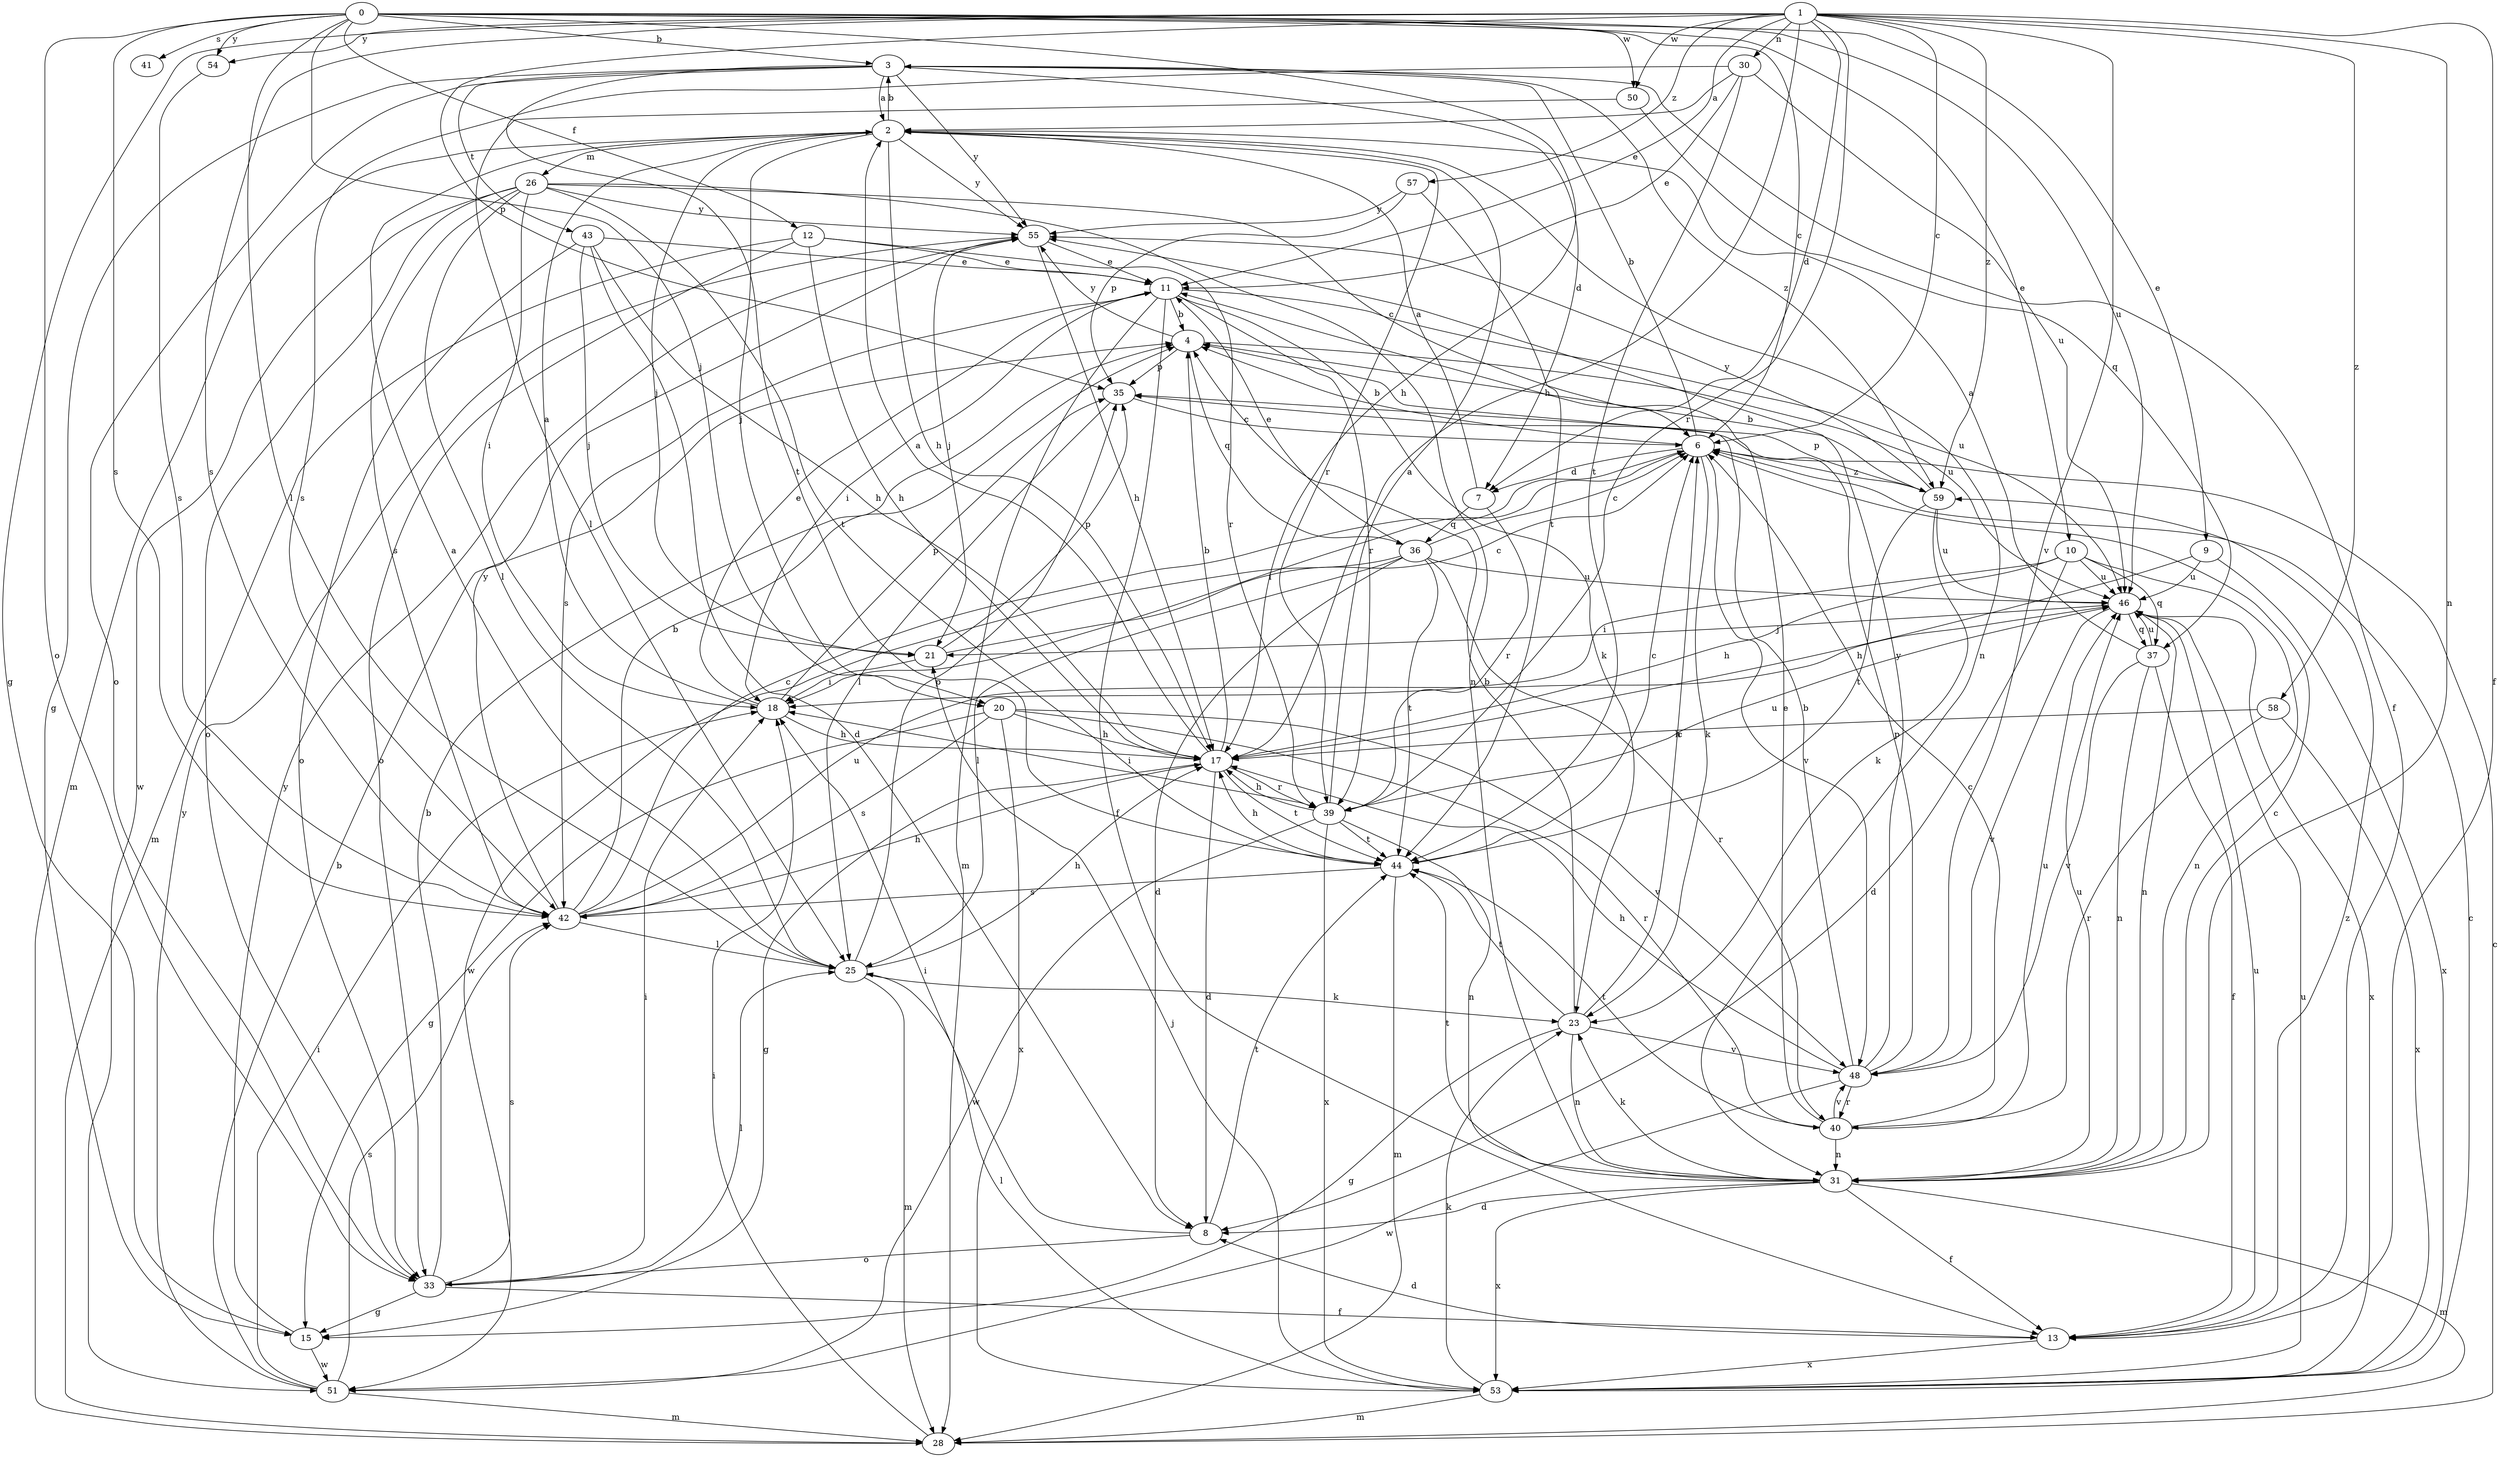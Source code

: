 strict digraph  {
0;
1;
2;
3;
4;
6;
7;
8;
9;
10;
11;
12;
13;
15;
17;
18;
20;
21;
23;
25;
26;
28;
30;
31;
33;
35;
36;
37;
39;
40;
41;
42;
43;
44;
46;
48;
50;
51;
53;
54;
55;
57;
58;
59;
0 -> 3  [label=b];
0 -> 6  [label=c];
0 -> 9  [label=e];
0 -> 10  [label=e];
0 -> 12  [label=f];
0 -> 17  [label=h];
0 -> 20  [label=j];
0 -> 25  [label=l];
0 -> 33  [label=o];
0 -> 41  [label=s];
0 -> 42  [label=s];
0 -> 46  [label=u];
0 -> 50  [label=w];
0 -> 54  [label=y];
1 -> 6  [label=c];
1 -> 7  [label=d];
1 -> 11  [label=e];
1 -> 13  [label=f];
1 -> 15  [label=g];
1 -> 17  [label=h];
1 -> 30  [label=n];
1 -> 31  [label=n];
1 -> 35  [label=p];
1 -> 39  [label=r];
1 -> 42  [label=s];
1 -> 48  [label=v];
1 -> 50  [label=w];
1 -> 54  [label=y];
1 -> 57  [label=z];
1 -> 58  [label=z];
1 -> 59  [label=z];
2 -> 3  [label=b];
2 -> 17  [label=h];
2 -> 20  [label=j];
2 -> 21  [label=j];
2 -> 26  [label=m];
2 -> 28  [label=m];
2 -> 31  [label=n];
2 -> 39  [label=r];
2 -> 55  [label=y];
3 -> 2  [label=a];
3 -> 7  [label=d];
3 -> 13  [label=f];
3 -> 15  [label=g];
3 -> 33  [label=o];
3 -> 43  [label=t];
3 -> 44  [label=t];
3 -> 55  [label=y];
3 -> 59  [label=z];
4 -> 35  [label=p];
4 -> 36  [label=q];
4 -> 46  [label=u];
4 -> 55  [label=y];
6 -> 3  [label=b];
6 -> 4  [label=b];
6 -> 7  [label=d];
6 -> 18  [label=i];
6 -> 23  [label=k];
6 -> 48  [label=v];
6 -> 59  [label=z];
7 -> 2  [label=a];
7 -> 36  [label=q];
7 -> 39  [label=r];
8 -> 18  [label=i];
8 -> 33  [label=o];
8 -> 44  [label=t];
9 -> 17  [label=h];
9 -> 46  [label=u];
9 -> 53  [label=x];
10 -> 8  [label=d];
10 -> 17  [label=h];
10 -> 18  [label=i];
10 -> 31  [label=n];
10 -> 37  [label=q];
10 -> 46  [label=u];
11 -> 4  [label=b];
11 -> 13  [label=f];
11 -> 18  [label=i];
11 -> 23  [label=k];
11 -> 28  [label=m];
11 -> 39  [label=r];
11 -> 42  [label=s];
11 -> 46  [label=u];
12 -> 11  [label=e];
12 -> 17  [label=h];
12 -> 28  [label=m];
12 -> 33  [label=o];
12 -> 39  [label=r];
13 -> 8  [label=d];
13 -> 46  [label=u];
13 -> 53  [label=x];
13 -> 59  [label=z];
15 -> 51  [label=w];
15 -> 55  [label=y];
17 -> 2  [label=a];
17 -> 4  [label=b];
17 -> 8  [label=d];
17 -> 15  [label=g];
17 -> 39  [label=r];
17 -> 44  [label=t];
18 -> 2  [label=a];
18 -> 11  [label=e];
18 -> 17  [label=h];
18 -> 35  [label=p];
20 -> 15  [label=g];
20 -> 17  [label=h];
20 -> 40  [label=r];
20 -> 42  [label=s];
20 -> 48  [label=v];
20 -> 53  [label=x];
21 -> 6  [label=c];
21 -> 18  [label=i];
21 -> 35  [label=p];
23 -> 4  [label=b];
23 -> 6  [label=c];
23 -> 15  [label=g];
23 -> 31  [label=n];
23 -> 44  [label=t];
23 -> 48  [label=v];
25 -> 2  [label=a];
25 -> 17  [label=h];
25 -> 23  [label=k];
25 -> 28  [label=m];
25 -> 35  [label=p];
26 -> 6  [label=c];
26 -> 18  [label=i];
26 -> 25  [label=l];
26 -> 31  [label=n];
26 -> 33  [label=o];
26 -> 42  [label=s];
26 -> 44  [label=t];
26 -> 51  [label=w];
26 -> 55  [label=y];
28 -> 6  [label=c];
28 -> 18  [label=i];
30 -> 2  [label=a];
30 -> 11  [label=e];
30 -> 42  [label=s];
30 -> 44  [label=t];
30 -> 46  [label=u];
31 -> 6  [label=c];
31 -> 8  [label=d];
31 -> 13  [label=f];
31 -> 23  [label=k];
31 -> 28  [label=m];
31 -> 44  [label=t];
31 -> 46  [label=u];
31 -> 53  [label=x];
33 -> 4  [label=b];
33 -> 13  [label=f];
33 -> 15  [label=g];
33 -> 18  [label=i];
33 -> 25  [label=l];
33 -> 42  [label=s];
35 -> 6  [label=c];
35 -> 25  [label=l];
36 -> 6  [label=c];
36 -> 8  [label=d];
36 -> 11  [label=e];
36 -> 25  [label=l];
36 -> 40  [label=r];
36 -> 44  [label=t];
36 -> 46  [label=u];
36 -> 51  [label=w];
37 -> 2  [label=a];
37 -> 13  [label=f];
37 -> 31  [label=n];
37 -> 46  [label=u];
37 -> 48  [label=v];
39 -> 2  [label=a];
39 -> 17  [label=h];
39 -> 18  [label=i];
39 -> 31  [label=n];
39 -> 44  [label=t];
39 -> 46  [label=u];
39 -> 51  [label=w];
39 -> 53  [label=x];
40 -> 6  [label=c];
40 -> 11  [label=e];
40 -> 31  [label=n];
40 -> 44  [label=t];
40 -> 46  [label=u];
40 -> 48  [label=v];
42 -> 4  [label=b];
42 -> 6  [label=c];
42 -> 17  [label=h];
42 -> 25  [label=l];
42 -> 46  [label=u];
42 -> 55  [label=y];
43 -> 8  [label=d];
43 -> 11  [label=e];
43 -> 17  [label=h];
43 -> 21  [label=j];
43 -> 33  [label=o];
44 -> 6  [label=c];
44 -> 17  [label=h];
44 -> 28  [label=m];
44 -> 42  [label=s];
46 -> 21  [label=j];
46 -> 31  [label=n];
46 -> 37  [label=q];
46 -> 48  [label=v];
46 -> 53  [label=x];
48 -> 4  [label=b];
48 -> 17  [label=h];
48 -> 35  [label=p];
48 -> 40  [label=r];
48 -> 51  [label=w];
48 -> 55  [label=y];
50 -> 25  [label=l];
50 -> 37  [label=q];
51 -> 4  [label=b];
51 -> 18  [label=i];
51 -> 28  [label=m];
51 -> 42  [label=s];
51 -> 55  [label=y];
53 -> 6  [label=c];
53 -> 21  [label=j];
53 -> 23  [label=k];
53 -> 25  [label=l];
53 -> 28  [label=m];
53 -> 46  [label=u];
54 -> 42  [label=s];
55 -> 11  [label=e];
55 -> 17  [label=h];
55 -> 21  [label=j];
57 -> 35  [label=p];
57 -> 44  [label=t];
57 -> 55  [label=y];
58 -> 17  [label=h];
58 -> 40  [label=r];
58 -> 53  [label=x];
59 -> 4  [label=b];
59 -> 23  [label=k];
59 -> 35  [label=p];
59 -> 44  [label=t];
59 -> 46  [label=u];
59 -> 55  [label=y];
}
